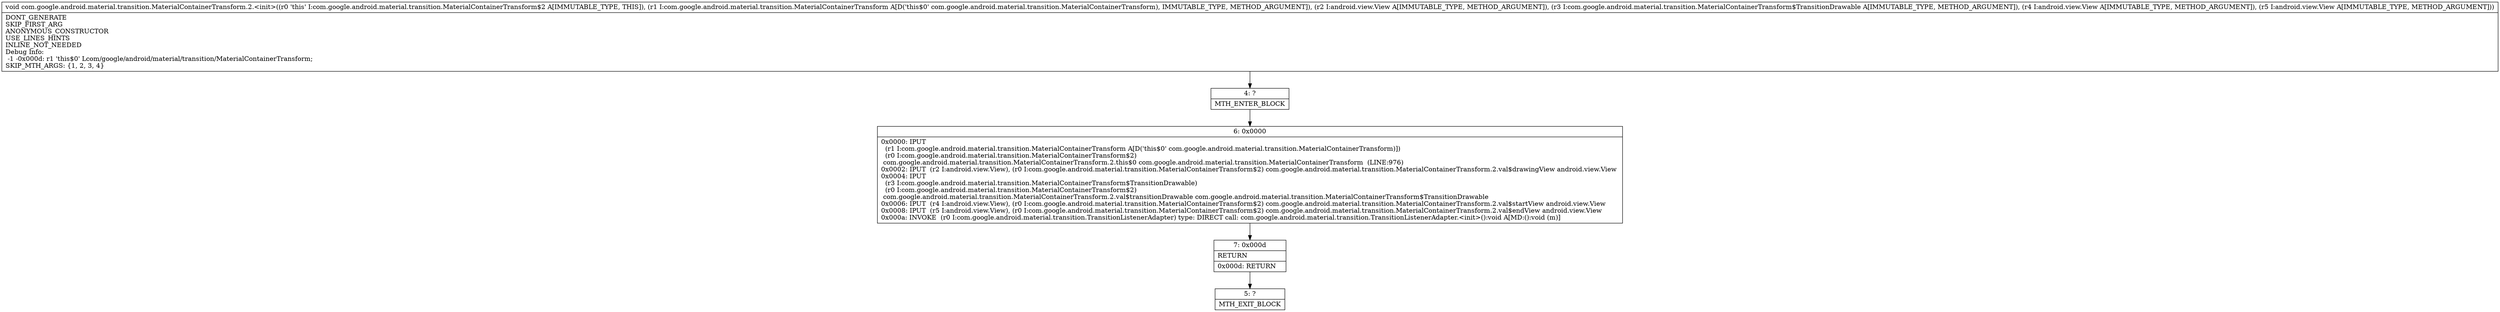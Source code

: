 digraph "CFG forcom.google.android.material.transition.MaterialContainerTransform.2.\<init\>(Lcom\/google\/android\/material\/transition\/MaterialContainerTransform;Landroid\/view\/View;Lcom\/google\/android\/material\/transition\/MaterialContainerTransform$TransitionDrawable;Landroid\/view\/View;Landroid\/view\/View;)V" {
Node_4 [shape=record,label="{4\:\ ?|MTH_ENTER_BLOCK\l}"];
Node_6 [shape=record,label="{6\:\ 0x0000|0x0000: IPUT  \l  (r1 I:com.google.android.material.transition.MaterialContainerTransform A[D('this$0' com.google.android.material.transition.MaterialContainerTransform)])\l  (r0 I:com.google.android.material.transition.MaterialContainerTransform$2)\l com.google.android.material.transition.MaterialContainerTransform.2.this$0 com.google.android.material.transition.MaterialContainerTransform  (LINE:976)\l0x0002: IPUT  (r2 I:android.view.View), (r0 I:com.google.android.material.transition.MaterialContainerTransform$2) com.google.android.material.transition.MaterialContainerTransform.2.val$drawingView android.view.View \l0x0004: IPUT  \l  (r3 I:com.google.android.material.transition.MaterialContainerTransform$TransitionDrawable)\l  (r0 I:com.google.android.material.transition.MaterialContainerTransform$2)\l com.google.android.material.transition.MaterialContainerTransform.2.val$transitionDrawable com.google.android.material.transition.MaterialContainerTransform$TransitionDrawable \l0x0006: IPUT  (r4 I:android.view.View), (r0 I:com.google.android.material.transition.MaterialContainerTransform$2) com.google.android.material.transition.MaterialContainerTransform.2.val$startView android.view.View \l0x0008: IPUT  (r5 I:android.view.View), (r0 I:com.google.android.material.transition.MaterialContainerTransform$2) com.google.android.material.transition.MaterialContainerTransform.2.val$endView android.view.View \l0x000a: INVOKE  (r0 I:com.google.android.material.transition.TransitionListenerAdapter) type: DIRECT call: com.google.android.material.transition.TransitionListenerAdapter.\<init\>():void A[MD:():void (m)]\l}"];
Node_7 [shape=record,label="{7\:\ 0x000d|RETURN\l|0x000d: RETURN   \l}"];
Node_5 [shape=record,label="{5\:\ ?|MTH_EXIT_BLOCK\l}"];
MethodNode[shape=record,label="{void com.google.android.material.transition.MaterialContainerTransform.2.\<init\>((r0 'this' I:com.google.android.material.transition.MaterialContainerTransform$2 A[IMMUTABLE_TYPE, THIS]), (r1 I:com.google.android.material.transition.MaterialContainerTransform A[D('this$0' com.google.android.material.transition.MaterialContainerTransform), IMMUTABLE_TYPE, METHOD_ARGUMENT]), (r2 I:android.view.View A[IMMUTABLE_TYPE, METHOD_ARGUMENT]), (r3 I:com.google.android.material.transition.MaterialContainerTransform$TransitionDrawable A[IMMUTABLE_TYPE, METHOD_ARGUMENT]), (r4 I:android.view.View A[IMMUTABLE_TYPE, METHOD_ARGUMENT]), (r5 I:android.view.View A[IMMUTABLE_TYPE, METHOD_ARGUMENT]))  | DONT_GENERATE\lSKIP_FIRST_ARG\lANONYMOUS_CONSTRUCTOR\lUSE_LINES_HINTS\lINLINE_NOT_NEEDED\lDebug Info:\l  \-1 \-0x000d: r1 'this$0' Lcom\/google\/android\/material\/transition\/MaterialContainerTransform;\lSKIP_MTH_ARGS: \{1, 2, 3, 4\}\l}"];
MethodNode -> Node_4;Node_4 -> Node_6;
Node_6 -> Node_7;
Node_7 -> Node_5;
}

